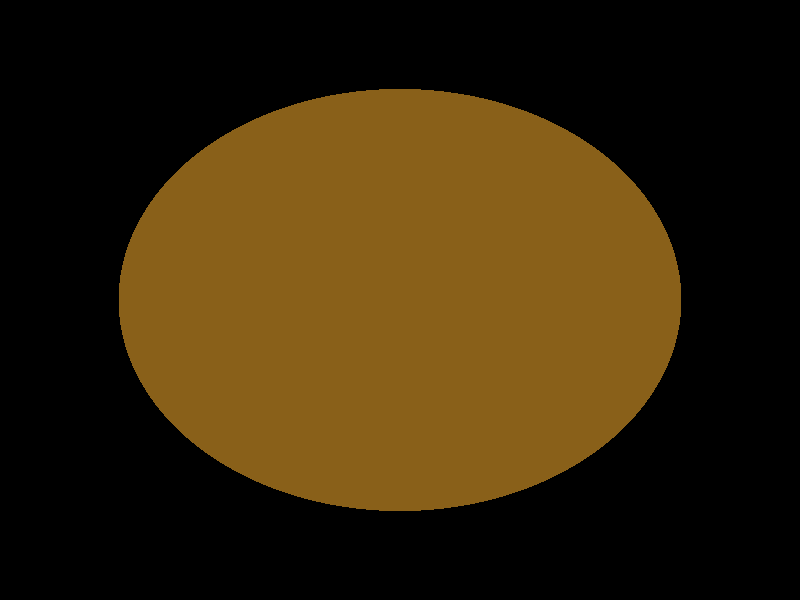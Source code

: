 camera {
  orthographic
  location <1, 0, -20>
  look_at  <0, 0, 0>
  right 1*x
  angle 6.5
  }

object {
  sphere {
    <0.0,0.0,0.0>,
    0.8
    }  
  texture {
    pigment {
      color <0.537254,0.376470,0.098039>
      }
    }
  }  

light_source { <50.0, 00.0, -25.0> color <1.0,1.0,1.0>}


